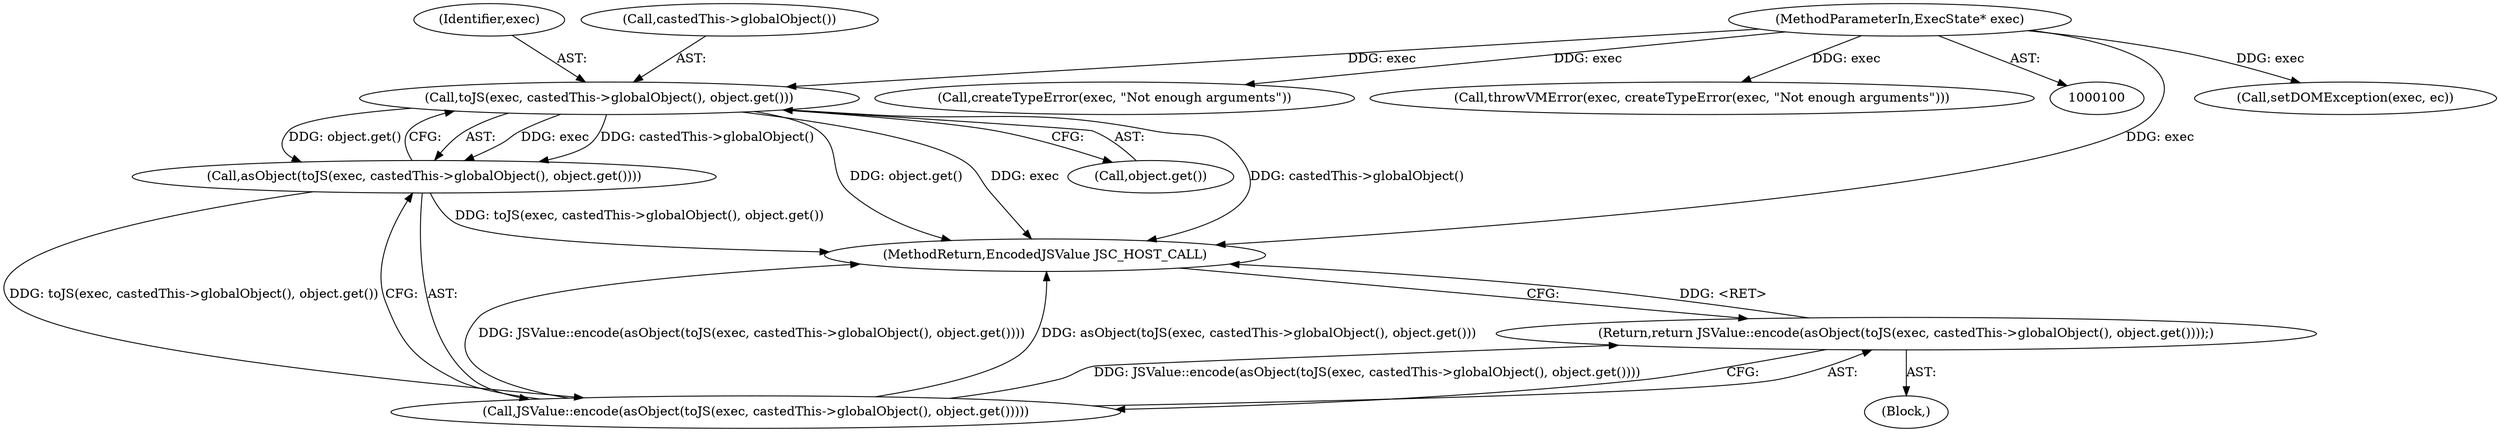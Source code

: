 digraph "0_Chrome_b944f670bb7a8a919daac497a4ea0536c954c201_19@pointer" {
"1000157" [label="(Call,toJS(exec, castedThis->globalObject(), object.get()))"];
"1000101" [label="(MethodParameterIn,ExecState* exec)"];
"1000156" [label="(Call,asObject(toJS(exec, castedThis->globalObject(), object.get())))"];
"1000155" [label="(Call,JSValue::encode(asObject(toJS(exec, castedThis->globalObject(), object.get()))))"];
"1000154" [label="(Return,return JSValue::encode(asObject(toJS(exec, castedThis->globalObject(), object.get())));)"];
"1000101" [label="(MethodParameterIn,ExecState* exec)"];
"1000148" [label="(Call,setDOMException(exec, ec))"];
"1000111" [label="(Call,createTypeError(exec, \"Not enough arguments\"))"];
"1000155" [label="(Call,JSValue::encode(asObject(toJS(exec, castedThis->globalObject(), object.get()))))"];
"1000102" [label="(Block,)"];
"1000160" [label="(Call,object.get())"];
"1000157" [label="(Call,toJS(exec, castedThis->globalObject(), object.get()))"];
"1000161" [label="(MethodReturn,EncodedJSValue JSC_HOST_CALL)"];
"1000156" [label="(Call,asObject(toJS(exec, castedThis->globalObject(), object.get())))"];
"1000158" [label="(Identifier,exec)"];
"1000159" [label="(Call,castedThis->globalObject())"];
"1000154" [label="(Return,return JSValue::encode(asObject(toJS(exec, castedThis->globalObject(), object.get())));)"];
"1000109" [label="(Call,throwVMError(exec, createTypeError(exec, \"Not enough arguments\")))"];
"1000157" -> "1000156"  [label="AST: "];
"1000157" -> "1000160"  [label="CFG: "];
"1000158" -> "1000157"  [label="AST: "];
"1000159" -> "1000157"  [label="AST: "];
"1000160" -> "1000157"  [label="AST: "];
"1000156" -> "1000157"  [label="CFG: "];
"1000157" -> "1000161"  [label="DDG: castedThis->globalObject()"];
"1000157" -> "1000161"  [label="DDG: object.get()"];
"1000157" -> "1000161"  [label="DDG: exec"];
"1000157" -> "1000156"  [label="DDG: exec"];
"1000157" -> "1000156"  [label="DDG: castedThis->globalObject()"];
"1000157" -> "1000156"  [label="DDG: object.get()"];
"1000101" -> "1000157"  [label="DDG: exec"];
"1000101" -> "1000100"  [label="AST: "];
"1000101" -> "1000161"  [label="DDG: exec"];
"1000101" -> "1000109"  [label="DDG: exec"];
"1000101" -> "1000111"  [label="DDG: exec"];
"1000101" -> "1000148"  [label="DDG: exec"];
"1000156" -> "1000155"  [label="AST: "];
"1000155" -> "1000156"  [label="CFG: "];
"1000156" -> "1000161"  [label="DDG: toJS(exec, castedThis->globalObject(), object.get())"];
"1000156" -> "1000155"  [label="DDG: toJS(exec, castedThis->globalObject(), object.get())"];
"1000155" -> "1000154"  [label="AST: "];
"1000154" -> "1000155"  [label="CFG: "];
"1000155" -> "1000161"  [label="DDG: JSValue::encode(asObject(toJS(exec, castedThis->globalObject(), object.get())))"];
"1000155" -> "1000161"  [label="DDG: asObject(toJS(exec, castedThis->globalObject(), object.get()))"];
"1000155" -> "1000154"  [label="DDG: JSValue::encode(asObject(toJS(exec, castedThis->globalObject(), object.get())))"];
"1000154" -> "1000102"  [label="AST: "];
"1000161" -> "1000154"  [label="CFG: "];
"1000154" -> "1000161"  [label="DDG: <RET>"];
}
